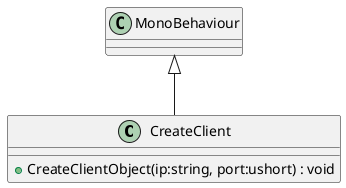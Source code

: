 @startuml
class CreateClient {
    + CreateClientObject(ip:string, port:ushort) : void
}
MonoBehaviour <|-- CreateClient
@enduml
